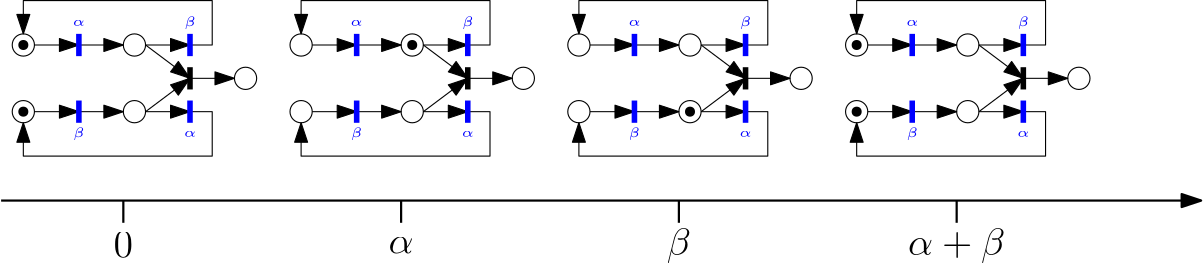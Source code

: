 <?xml version="1.0"?>
<!DOCTYPE ipe SYSTEM "ipe.dtd">
<ipe version="70218" creator="Ipe 7.2.28">
<info created="D:20241216164040" modified="D:20241216164351"/>
<ipestyle name="basic">
<symbol name="arrow/arc(spx)">
<path stroke="sym-stroke" fill="sym-stroke" pen="sym-pen">
0 0 m
-1 0.333 l
-1 -0.333 l
h
</path>
</symbol>
<symbol name="arrow/farc(spx)">
<path stroke="sym-stroke" fill="white" pen="sym-pen">
0 0 m
-1 0.333 l
-1 -0.333 l
h
</path>
</symbol>
<symbol name="arrow/ptarc(spx)">
<path stroke="sym-stroke" fill="sym-stroke" pen="sym-pen">
0 0 m
-1 0.333 l
-0.8 0 l
-1 -0.333 l
h
</path>
</symbol>
<symbol name="arrow/fptarc(spx)">
<path stroke="sym-stroke" fill="white" pen="sym-pen">
0 0 m
-1 0.333 l
-0.8 0 l
-1 -0.333 l
h
</path>
</symbol>
<symbol name="mark/circle(sx)" transformations="translations">
<path fill="sym-stroke">
0.6 0 0 0.6 0 0 e
0.4 0 0 0.4 0 0 e
</path>
</symbol>
<symbol name="mark/disk(sx)" transformations="translations">
<path fill="sym-stroke">
0.6 0 0 0.6 0 0 e
</path>
</symbol>
<symbol name="mark/fdisk(sfx)" transformations="translations">
<group>
<path fill="sym-fill">
0.5 0 0 0.5 0 0 e
</path>
<path fill="sym-stroke" fillrule="eofill">
0.6 0 0 0.6 0 0 e
0.4 0 0 0.4 0 0 e
</path>
</group>
</symbol>
<symbol name="mark/box(sx)" transformations="translations">
<path fill="sym-stroke" fillrule="eofill">
-0.6 -0.6 m
0.6 -0.6 l
0.6 0.6 l
-0.6 0.6 l
h
-0.4 -0.4 m
0.4 -0.4 l
0.4 0.4 l
-0.4 0.4 l
h
</path>
</symbol>
<symbol name="mark/square(sx)" transformations="translations">
<path fill="sym-stroke">
-0.6 -0.6 m
0.6 -0.6 l
0.6 0.6 l
-0.6 0.6 l
h
</path>
</symbol>
<symbol name="mark/fsquare(sfx)" transformations="translations">
<group>
<path fill="sym-fill">
-0.5 -0.5 m
0.5 -0.5 l
0.5 0.5 l
-0.5 0.5 l
h
</path>
<path fill="sym-stroke" fillrule="eofill">
-0.6 -0.6 m
0.6 -0.6 l
0.6 0.6 l
-0.6 0.6 l
h
-0.4 -0.4 m
0.4 -0.4 l
0.4 0.4 l
-0.4 0.4 l
h
</path>
</group>
</symbol>
<symbol name="mark/cross(sx)" transformations="translations">
<group>
<path fill="sym-stroke">
-0.43 -0.57 m
0.57 0.43 l
0.43 0.57 l
-0.57 -0.43 l
h
</path>
<path fill="sym-stroke">
-0.43 0.57 m
0.57 -0.43 l
0.43 -0.57 l
-0.57 0.43 l
h
</path>
</group>
</symbol>
<symbol name="arrow/fnormal(spx)">
<path stroke="sym-stroke" fill="white" pen="sym-pen">
0 0 m
-1 0.333 l
-1 -0.333 l
h
</path>
</symbol>
<symbol name="arrow/pointed(spx)">
<path stroke="sym-stroke" fill="sym-stroke" pen="sym-pen">
0 0 m
-1 0.333 l
-0.8 0 l
-1 -0.333 l
h
</path>
</symbol>
<symbol name="arrow/fpointed(spx)">
<path stroke="sym-stroke" fill="white" pen="sym-pen">
0 0 m
-1 0.333 l
-0.8 0 l
-1 -0.333 l
h
</path>
</symbol>
<symbol name="arrow/linear(spx)">
<path stroke="sym-stroke" pen="sym-pen">
-1 0.333 m
0 0 l
-1 -0.333 l
</path>
</symbol>
<symbol name="arrow/fdouble(spx)">
<path stroke="sym-stroke" fill="white" pen="sym-pen">
0 0 m
-1 0.333 l
-1 -0.333 l
h
-1 0 m
-2 0.333 l
-2 -0.333 l
h
</path>
</symbol>
<symbol name="arrow/double(spx)">
<path stroke="sym-stroke" fill="sym-stroke" pen="sym-pen">
0 0 m
-1 0.333 l
-1 -0.333 l
h
-1 0 m
-2 0.333 l
-2 -0.333 l
h
</path>
</symbol>
<symbol name="arrow/mid-normal(spx)">
<path stroke="sym-stroke" fill="sym-stroke" pen="sym-pen">
0.5 0 m
-0.5 0.333 l
-0.5 -0.333 l
h
</path>
</symbol>
<symbol name="arrow/mid-fnormal(spx)">
<path stroke="sym-stroke" fill="white" pen="sym-pen">
0.5 0 m
-0.5 0.333 l
-0.5 -0.333 l
h
</path>
</symbol>
<symbol name="arrow/mid-pointed(spx)">
<path stroke="sym-stroke" fill="sym-stroke" pen="sym-pen">
0.5 0 m
-0.5 0.333 l
-0.3 0 l
-0.5 -0.333 l
h
</path>
</symbol>
<symbol name="arrow/mid-fpointed(spx)">
<path stroke="sym-stroke" fill="white" pen="sym-pen">
0.5 0 m
-0.5 0.333 l
-0.3 0 l
-0.5 -0.333 l
h
</path>
</symbol>
<symbol name="arrow/mid-double(spx)">
<path stroke="sym-stroke" fill="sym-stroke" pen="sym-pen">
1 0 m
0 0.333 l
0 -0.333 l
h
0 0 m
-1 0.333 l
-1 -0.333 l
h
</path>
</symbol>
<symbol name="arrow/mid-fdouble(spx)">
<path stroke="sym-stroke" fill="white" pen="sym-pen">
1 0 m
0 0.333 l
0 -0.333 l
h
0 0 m
-1 0.333 l
-1 -0.333 l
h
</path>
</symbol>
<anglesize name="22.5 deg" value="22.5"/>
<anglesize name="30 deg" value="30"/>
<anglesize name="45 deg" value="45"/>
<anglesize name="60 deg" value="60"/>
<anglesize name="90 deg" value="90"/>
<arrowsize name="large" value="10"/>
<arrowsize name="small" value="5"/>
<arrowsize name="tiny" value="3"/>
<color name="blue" value="0 0 1"/>
<color name="brown" value="0.647 0.165 0.165"/>
<color name="darkblue" value="0 0 0.545"/>
<color name="darkcyan" value="0 0.545 0.545"/>
<color name="darkgray" value="0.663"/>
<color name="darkgreen" value="0 0.392 0"/>
<color name="darkmagenta" value="0.545 0 0.545"/>
<color name="darkorange" value="1 0.549 0"/>
<color name="darkred" value="0.545 0 0"/>
<color name="gold" value="1 0.843 0"/>
<color name="gray" value="0.745"/>
<color name="green" value="0 1 0"/>
<color name="lightblue" value="0.678 0.847 0.902"/>
<color name="lightcyan" value="0.878 1 1"/>
<color name="lightgray" value="0.827"/>
<color name="lightgreen" value="0.565 0.933 0.565"/>
<color name="lightyellow" value="1 1 0.878"/>
<color name="navy" value="0 0 0.502"/>
<color name="orange" value="1 0.647 0"/>
<color name="pink" value="1 0.753 0.796"/>
<color name="purple" value="0.627 0.125 0.941"/>
<color name="red" value="1 0 0"/>
<color name="seagreen" value="0.18 0.545 0.341"/>
<color name="turquoise" value="0.251 0.878 0.816"/>
<color name="violet" value="0.933 0.51 0.933"/>
<color name="yellow" value="1 1 0"/>
<dashstyle name="dash dot dotted" value="[4 2 1 2 1 2] 0"/>
<dashstyle name="dash dotted" value="[4 2 1 2] 0"/>
<dashstyle name="dashed" value="[4] 0"/>
<dashstyle name="dotted" value="[1 3] 0"/>
<gridsize name="10 pts (~3.5 mm)" value="10"/>
<gridsize name="14 pts (~5 mm)" value="14"/>
<gridsize name="16 pts (~6 mm)" value="16"/>
<gridsize name="20 pts (~7 mm)" value="20"/>
<gridsize name="28 pts (~10 mm)" value="28"/>
<gridsize name="32 pts (~12 mm)" value="32"/>
<gridsize name="4 pts" value="4"/>
<gridsize name="56 pts (~20 mm)" value="56"/>
<gridsize name="8 pts (~3 mm)" value="8"/>
<opacity name="10%" value="0.1"/>
<opacity name="30%" value="0.3"/>
<opacity name="50%" value="0.5"/>
<opacity name="75%" value="0.75"/>
<pen name="fat" value="1.2"/>
<pen name="heavier" value="0.8"/>
<pen name="ultrafat" value="2"/>
<symbolsize name="large" value="5"/>
<symbolsize name="small" value="2"/>
<symbolsize name="tiny" value="1.1"/>
<textsize name="Huge" value="\Huge"/>
<textsize name="LARGE" value="\LARGE"/>
<textsize name="Large" value="\Large"/>
<textsize name="footnote" value="\footnotesize"/>
<textsize name="huge" value="\huge"/>
<textsize name="large" value="\large"/>
<textsize name="script" value="\scriptsize"/>
<textsize name="small" value="\small"/>
<textsize name="tiny" value="\tiny"/>
<textstyle name="center" begin="\begin{center}" end="\end{center}"/>
<textstyle name="item" begin="\begin{itemize}\item{}" end="\end{itemize}"/>
<textstyle name="itemize" begin="\begin{itemize}" end="\end{itemize}"/>
<tiling name="falling" angle="-60" step="4" width="1"/>
<tiling name="rising" angle="30" step="4" width="1"/>
</ipestyle>
<page>
<layer name="alpha"/>
<view layers="alpha" active="alpha"/>
<path layer="alpha" stroke="black">
4 0 0 4 72 760 e
</path>
<path stroke="black" arrow="normal/normal">
76 760 m
92 760 l
</path>
<path matrix="1 0 0 1 16 0" stroke="black" arrow="normal/normal">
76 760 m
92 760 l
</path>
<path matrix="1 0 0 1 40 0" stroke="black">
4 0 0 4 72 760 e
</path>
<path matrix="1 0 0 1 0 -24" stroke="black">
4 0 0 4 72 760 e
</path>
<path matrix="1 0 0 1 0 -24" stroke="black" arrow="normal/normal">
76 760 m
92 760 l
</path>
<path matrix="1 0 0 1 16 -24" stroke="black" arrow="normal/normal">
76 760 m
92 760 l
</path>
<path matrix="1 0 0 1 40 -24" stroke="black">
4 0 0 4 72 760 e
</path>
<path matrix="1 0 0 1 40 0" stroke="black" arrow="normal/normal">
76 760 m
92 760 l
</path>
<path matrix="1 0 0 1 40 -24" stroke="black" arrow="normal/normal">
76 760 m
92 760 l
</path>
<path matrix="1 0 0 1 52 -12" stroke="black" pen="ultrafat">
80 764 m
80 756 l
</path>
<path stroke="black" arrow="normal/normal">
116 760 m
132 748 l
</path>
<path stroke="black" arrow="normal/normal">
116 736 m
132 748 l
</path>
<path stroke="black" arrow="normal/normal">
132 760 m
140 760 l
140 776 l
72 776 l
72 764 l
</path>
<path stroke="black" arrow="normal/normal">
132 736 m
140 736 l
140 720 l
72 720 l
72 732 l
</path>
<path matrix="1 0 0 1 56 -12" stroke="black" arrow="normal/normal">
76 760 m
92 760 l
</path>
<path matrix="1 0 0 1 80 -12" stroke="black">
4 0 0 4 72 760 e
</path>
<path matrix="1 0 0 1 12 0" stroke="0 0 1" pen="ultrafat">
80 764 m
80 756 l
</path>
<path matrix="1 0 0 1 12 -24" stroke="0 0 1" pen="ultrafat">
80 764 m
80 756 l
</path>
<path matrix="1 0 0 1 52 0" stroke="0 0 1" pen="ultrafat">
80 764 m
80 756 l
</path>
<path matrix="1 0 0 1 52 -24" stroke="0 0 1" pen="ultrafat">
80 764 m
80 756 l
</path>
<text transformations="translations" pos="92 768" stroke="0 0 1" type="label" width="4.55" height="2.145" depth="0" halign="center" valign="center" size="tiny" style="math">\alpha</text>
<text matrix="1 0 0 1 40 0" transformations="translations" pos="92 768" stroke="0 0 1" type="label" width="4.194" height="3.468" depth="0.96" halign="center" valign="center" size="tiny" style="math">\beta</text>
<text matrix="1 0 0 1 0 -40" transformations="translations" pos="92 768" stroke="0 0 1" type="label" width="4.194" height="3.468" depth="0.96" halign="center" valign="center" size="tiny" style="math">\beta</text>
<text matrix="1 0 0 1 40 -40" transformations="translations" pos="92 768" stroke="0 0 1" type="label" width="4.55" height="2.145" depth="0" halign="center" valign="center" size="tiny" style="math">\alpha</text>
<path matrix="1 0 0 1 100 0" stroke="black">
4 0 0 4 72 760 e
</path>
<path matrix="1 0 0 1 100 0" stroke="black" arrow="normal/normal">
76 760 m
92 760 l
</path>
<path matrix="1 0 0 1 116 0" stroke="black" arrow="normal/normal">
76 760 m
92 760 l
</path>
<path matrix="1 0 0 1 140 0" stroke="black">
4 0 0 4 72 760 e
</path>
<path matrix="1 0 0 1 100 -24" stroke="black">
4 0 0 4 72 760 e
</path>
<path matrix="1 0 0 1 100 -24" stroke="black" arrow="normal/normal">
76 760 m
92 760 l
</path>
<path matrix="1 0 0 1 116 -24" stroke="black" arrow="normal/normal">
76 760 m
92 760 l
</path>
<path matrix="1 0 0 1 140 -24" stroke="black">
4 0 0 4 72 760 e
</path>
<path matrix="1 0 0 1 140 0" stroke="black" arrow="normal/normal">
76 760 m
92 760 l
</path>
<path matrix="1 0 0 1 140 -24" stroke="black" arrow="normal/normal">
76 760 m
92 760 l
</path>
<path matrix="1 0 0 1 152 -12" stroke="black" pen="ultrafat">
80 764 m
80 756 l
</path>
<path matrix="1 0 0 1 100 0" stroke="black" arrow="normal/normal">
116 760 m
132 748 l
</path>
<path matrix="1 0 0 1 100 0" stroke="black" arrow="normal/normal">
116 736 m
132 748 l
</path>
<path matrix="1 0 0 1 100 0" stroke="black" arrow="normal/normal">
132 760 m
140 760 l
140 776 l
72 776 l
72 764 l
</path>
<path matrix="1 0 0 1 100 0" stroke="black" arrow="normal/normal">
132 736 m
140 736 l
140 720 l
72 720 l
72 732 l
</path>
<path matrix="1 0 0 1 156 -12" stroke="black" arrow="normal/normal">
76 760 m
92 760 l
</path>
<path matrix="1 0 0 1 180 -12" stroke="black">
4 0 0 4 72 760 e
</path>
<path matrix="1 0 0 1 112 0" stroke="0 0 1" pen="ultrafat">
80 764 m
80 756 l
</path>
<path matrix="1 0 0 1 112 -24" stroke="0 0 1" pen="ultrafat">
80 764 m
80 756 l
</path>
<path matrix="1 0 0 1 152 0" stroke="0 0 1" pen="ultrafat">
80 764 m
80 756 l
</path>
<path matrix="1 0 0 1 152 -24" stroke="0 0 1" pen="ultrafat">
80 764 m
80 756 l
</path>
<text matrix="1 0 0 1 100 0" transformations="translations" pos="92 768" stroke="0 0 1" type="label" width="4.55" height="2.145" depth="0" halign="center" valign="center" size="tiny" style="math">\alpha</text>
<text matrix="1 0 0 1 140 0" transformations="translations" pos="92 768" stroke="0 0 1" type="label" width="4.194" height="3.468" depth="0.96" halign="center" valign="center" size="tiny" style="math">\beta</text>
<text matrix="1 0 0 1 100 -40" transformations="translations" pos="92 768" stroke="0 0 1" type="label" width="4.194" height="3.468" depth="0.96" halign="center" valign="center" size="tiny" style="math">\beta</text>
<text matrix="1 0 0 1 140 -40" transformations="translations" pos="92 768" stroke="0 0 1" type="label" width="4.55" height="2.145" depth="0" halign="center" valign="center" size="tiny" style="math">\alpha</text>
<path matrix="1 0 0 1 200 0" stroke="black">
4 0 0 4 72 760 e
</path>
<path matrix="1 0 0 1 200 0" stroke="black" arrow="normal/normal">
76 760 m
92 760 l
</path>
<path matrix="1 0 0 1 216 0" stroke="black" arrow="normal/normal">
76 760 m
92 760 l
</path>
<path matrix="1 0 0 1 240 0" stroke="black">
4 0 0 4 72 760 e
</path>
<path matrix="1 0 0 1 200 -24" stroke="black">
4 0 0 4 72 760 e
</path>
<path matrix="1 0 0 1 200 -24" stroke="black" arrow="normal/normal">
76 760 m
92 760 l
</path>
<path matrix="1 0 0 1 216 -24" stroke="black" arrow="normal/normal">
76 760 m
92 760 l
</path>
<path matrix="1 0 0 1 240 -24" stroke="black">
4 0 0 4 72 760 e
</path>
<path matrix="1 0 0 1 240 0" stroke="black" arrow="normal/normal">
76 760 m
92 760 l
</path>
<path matrix="1 0 0 1 240 -24" stroke="black" arrow="normal/normal">
76 760 m
92 760 l
</path>
<path matrix="1 0 0 1 252 -12" stroke="black" pen="ultrafat">
80 764 m
80 756 l
</path>
<path matrix="1 0 0 1 200 0" stroke="black" arrow="normal/normal">
116 760 m
132 748 l
</path>
<path matrix="1 0 0 1 200 0" stroke="black" arrow="normal/normal">
116 736 m
132 748 l
</path>
<path matrix="1 0 0 1 200 0" stroke="black" arrow="normal/normal">
132 760 m
140 760 l
140 776 l
72 776 l
72 764 l
</path>
<path matrix="1 0 0 1 200 0" stroke="black" arrow="normal/normal">
132 736 m
140 736 l
140 720 l
72 720 l
72 732 l
</path>
<path matrix="1 0 0 1 256 -12" stroke="black" arrow="normal/normal">
76 760 m
92 760 l
</path>
<path matrix="1 0 0 1 280 -12" stroke="black">
4 0 0 4 72 760 e
</path>
<path matrix="1 0 0 1 212 0" stroke="0 0 1" pen="ultrafat">
80 764 m
80 756 l
</path>
<path matrix="1 0 0 1 212 -24" stroke="0 0 1" pen="ultrafat">
80 764 m
80 756 l
</path>
<path matrix="1 0 0 1 252 0" stroke="0 0 1" pen="ultrafat">
80 764 m
80 756 l
</path>
<path matrix="1 0 0 1 252 -24" stroke="0 0 1" pen="ultrafat">
80 764 m
80 756 l
</path>
<text matrix="1 0 0 1 200 0" transformations="translations" pos="92 768" stroke="0 0 1" type="label" width="4.55" height="2.145" depth="0" halign="center" valign="center" size="tiny" style="math">\alpha</text>
<text matrix="1 0 0 1 240 0" transformations="translations" pos="92 768" stroke="0 0 1" type="label" width="4.194" height="3.468" depth="0.96" halign="center" valign="center" size="tiny" style="math">\beta</text>
<text matrix="1 0 0 1 200 -40" transformations="translations" pos="92 768" stroke="0 0 1" type="label" width="4.194" height="3.468" depth="0.96" halign="center" valign="center" size="tiny" style="math">\beta</text>
<text matrix="1 0 0 1 240 -40" transformations="translations" pos="92 768" stroke="0 0 1" type="label" width="4.55" height="2.145" depth="0" halign="center" valign="center" size="tiny" style="math">\alpha</text>
<path matrix="1 0 0 1 300 0" stroke="black">
4 0 0 4 72 760 e
</path>
<path matrix="1 0 0 1 300 0" stroke="black" arrow="normal/normal">
76 760 m
92 760 l
</path>
<path matrix="1 0 0 1 316 0" stroke="black" arrow="normal/normal">
76 760 m
92 760 l
</path>
<path matrix="1 0 0 1 340 0" stroke="black">
4 0 0 4 72 760 e
</path>
<path matrix="1 0 0 1 300 -24" stroke="black">
4 0 0 4 72 760 e
</path>
<path matrix="1 0 0 1 300 -24" stroke="black" arrow="normal/normal">
76 760 m
92 760 l
</path>
<path matrix="1 0 0 1 316 -24" stroke="black" arrow="normal/normal">
76 760 m
92 760 l
</path>
<path matrix="1 0 0 1 340 -24" stroke="black">
4 0 0 4 72 760 e
</path>
<path matrix="1 0 0 1 340 0" stroke="black" arrow="normal/normal">
76 760 m
92 760 l
</path>
<path matrix="1 0 0 1 340 -24" stroke="black" arrow="normal/normal">
76 760 m
92 760 l
</path>
<path matrix="1 0 0 1 352 -12" stroke="black" pen="ultrafat">
80 764 m
80 756 l
</path>
<path matrix="1 0 0 1 300 0" stroke="black" arrow="normal/normal">
116 760 m
132 748 l
</path>
<path matrix="1 0 0 1 300 0" stroke="black" arrow="normal/normal">
116 736 m
132 748 l
</path>
<path matrix="1 0 0 1 300 0" stroke="black" arrow="normal/normal">
132 760 m
140 760 l
140 776 l
72 776 l
72 764 l
</path>
<path matrix="1 0 0 1 300 0" stroke="black" arrow="normal/normal">
132 736 m
140 736 l
140 720 l
72 720 l
72 732 l
</path>
<path matrix="1 0 0 1 356 -12" stroke="black" arrow="normal/normal">
76 760 m
92 760 l
</path>
<path matrix="1 0 0 1 380 -12" stroke="black">
4 0 0 4 72 760 e
</path>
<path matrix="1 0 0 1 312 0" stroke="0 0 1" pen="ultrafat">
80 764 m
80 756 l
</path>
<path matrix="1 0 0 1 312 -24" stroke="0 0 1" pen="ultrafat">
80 764 m
80 756 l
</path>
<path matrix="1 0 0 1 352 0" stroke="0 0 1" pen="ultrafat">
80 764 m
80 756 l
</path>
<path matrix="1 0 0 1 352 -24" stroke="0 0 1" pen="ultrafat">
80 764 m
80 756 l
</path>
<text matrix="1 0 0 1 300 0" transformations="translations" pos="92 768" stroke="0 0 1" type="label" width="4.55" height="2.145" depth="0" halign="center" valign="center" size="tiny" style="math">\alpha</text>
<text matrix="1 0 0 1 340 0" transformations="translations" pos="92 768" stroke="0 0 1" type="label" width="4.194" height="3.468" depth="0.96" halign="center" valign="center" size="tiny" style="math">\beta</text>
<text matrix="1 0 0 1 300 -40" transformations="translations" pos="92 768" stroke="0 0 1" type="label" width="4.194" height="3.468" depth="0.96" halign="center" valign="center" size="tiny" style="math">\beta</text>
<text matrix="1 0 0 1 340 -40" transformations="translations" pos="92 768" stroke="0 0 1" type="label" width="4.55" height="2.145" depth="0" halign="center" valign="center" size="tiny" style="math">\alpha</text>
<path stroke="0" pen="heavier" arrow="normal/normal">
64 704 m
496 704 l
</path>
<path matrix="1 0 0 1 -36 0" stroke="0" pen="heavier">
144 704 m
144 696 l
</path>
<path matrix="1 0 0 1 64 0" stroke="0" pen="heavier">
144 704 m
144 696 l
</path>
<path matrix="1 0 0 1 164 0" stroke="0" pen="heavier">
144 704 m
144 696 l
</path>
<path matrix="1 0 0 1 264 0" stroke="0" pen="heavier">
144 704 m
144 696 l
</path>
<text matrix="1 0 0 1 16 -80" transformations="translations" pos="92 768" stroke="0" type="label" width="7.024" height="9.245" depth="0" halign="center" valign="center" size="Large" style="math">0</text>
<text matrix="1 0 0 1 116 -80" transformations="translations" pos="92 768" stroke="0" type="label" width="9.026" height="6.177" depth="0" halign="center" valign="center" size="Large" style="math">\alpha</text>
<text matrix="1 0 0 1 216 -80" transformations="translations" pos="92 768" stroke="0" type="label" width="8.726" height="9.962" depth="2.79" halign="center" valign="center" size="Large" style="math">\beta</text>
<text matrix="1 0 0 1 316 -80" transformations="translations" pos="92 768" stroke="0" type="label" width="35.053" height="9.962" depth="2.79" halign="center" valign="center" size="Large" style="math">\alpha+\beta</text>
<use name="mark/disk(sx)" pos="72 760" size="normal"/>
<use name="mark/disk(sx)" pos="72 736" size="normal"/>
<use name="mark/disk(sx)" pos="212 760" size="normal"/>
<use name="mark/disk(sx)" pos="312 736" size="normal"/>
<use name="mark/disk(sx)" pos="372 760" size="normal"/>
<use name="mark/disk(sx)" pos="372 736" size="normal"/>
</page>
</ipe>
